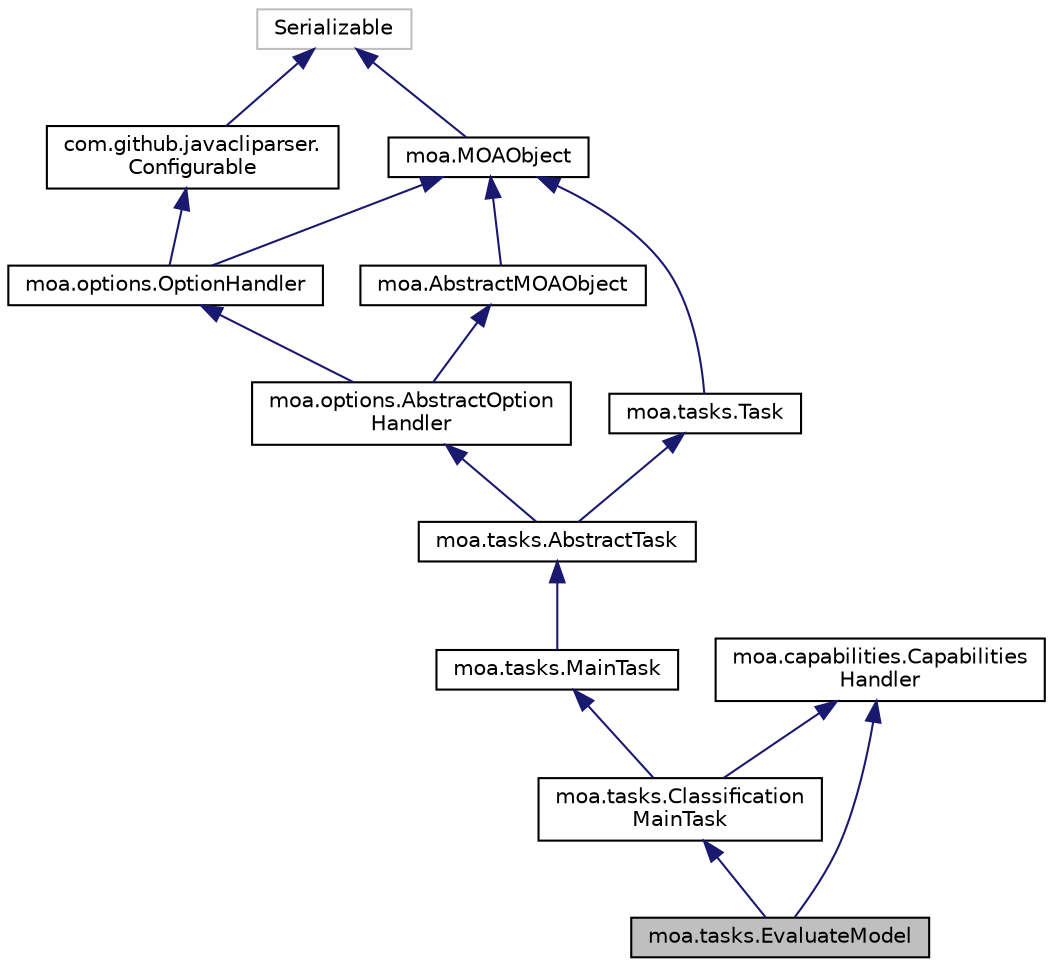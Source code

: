 digraph "moa.tasks.EvaluateModel"
{
 // LATEX_PDF_SIZE
  edge [fontname="Helvetica",fontsize="10",labelfontname="Helvetica",labelfontsize="10"];
  node [fontname="Helvetica",fontsize="10",shape=record];
  Node1 [label="moa.tasks.EvaluateModel",height=0.2,width=0.4,color="black", fillcolor="grey75", style="filled", fontcolor="black",tooltip=" "];
  Node2 -> Node1 [dir="back",color="midnightblue",fontsize="10",style="solid"];
  Node2 [label="moa.tasks.Classification\lMainTask",height=0.2,width=0.4,color="black", fillcolor="white", style="filled",URL="$classmoa_1_1tasks_1_1_classification_main_task.html",tooltip=" "];
  Node3 -> Node2 [dir="back",color="midnightblue",fontsize="10",style="solid"];
  Node3 [label="moa.tasks.MainTask",height=0.2,width=0.4,color="black", fillcolor="white", style="filled",URL="$classmoa_1_1tasks_1_1_main_task.html",tooltip=" "];
  Node4 -> Node3 [dir="back",color="midnightblue",fontsize="10",style="solid"];
  Node4 [label="moa.tasks.AbstractTask",height=0.2,width=0.4,color="black", fillcolor="white", style="filled",URL="$classmoa_1_1tasks_1_1_abstract_task.html",tooltip=" "];
  Node5 -> Node4 [dir="back",color="midnightblue",fontsize="10",style="solid"];
  Node5 [label="moa.options.AbstractOption\lHandler",height=0.2,width=0.4,color="black", fillcolor="white", style="filled",URL="$classmoa_1_1options_1_1_abstract_option_handler.html",tooltip=" "];
  Node6 -> Node5 [dir="back",color="midnightblue",fontsize="10",style="solid"];
  Node6 [label="moa.AbstractMOAObject",height=0.2,width=0.4,color="black", fillcolor="white", style="filled",URL="$classmoa_1_1_abstract_m_o_a_object.html",tooltip=" "];
  Node7 -> Node6 [dir="back",color="midnightblue",fontsize="10",style="solid"];
  Node7 [label="moa.MOAObject",height=0.2,width=0.4,color="black", fillcolor="white", style="filled",URL="$interfacemoa_1_1_m_o_a_object.html",tooltip=" "];
  Node8 -> Node7 [dir="back",color="midnightblue",fontsize="10",style="solid"];
  Node8 [label="Serializable",height=0.2,width=0.4,color="grey75", fillcolor="white", style="filled",tooltip=" "];
  Node9 -> Node5 [dir="back",color="midnightblue",fontsize="10",style="solid"];
  Node9 [label="moa.options.OptionHandler",height=0.2,width=0.4,color="black", fillcolor="white", style="filled",URL="$interfacemoa_1_1options_1_1_option_handler.html",tooltip=" "];
  Node7 -> Node9 [dir="back",color="midnightblue",fontsize="10",style="solid"];
  Node10 -> Node9 [dir="back",color="midnightblue",fontsize="10",style="solid"];
  Node10 [label="com.github.javacliparser.\lConfigurable",height=0.2,width=0.4,color="black", fillcolor="white", style="filled",URL="$interfacecom_1_1github_1_1javacliparser_1_1_configurable.html",tooltip=" "];
  Node8 -> Node10 [dir="back",color="midnightblue",fontsize="10",style="solid"];
  Node11 -> Node4 [dir="back",color="midnightblue",fontsize="10",style="solid"];
  Node11 [label="moa.tasks.Task",height=0.2,width=0.4,color="black", fillcolor="white", style="filled",URL="$interfacemoa_1_1tasks_1_1_task.html",tooltip=" "];
  Node7 -> Node11 [dir="back",color="midnightblue",fontsize="10",style="solid"];
  Node12 -> Node2 [dir="back",color="midnightblue",fontsize="10",style="solid"];
  Node12 [label="moa.capabilities.Capabilities\lHandler",height=0.2,width=0.4,color="black", fillcolor="white", style="filled",URL="$interfacemoa_1_1capabilities_1_1_capabilities_handler.html",tooltip=" "];
  Node12 -> Node1 [dir="back",color="midnightblue",fontsize="10",style="solid"];
}
